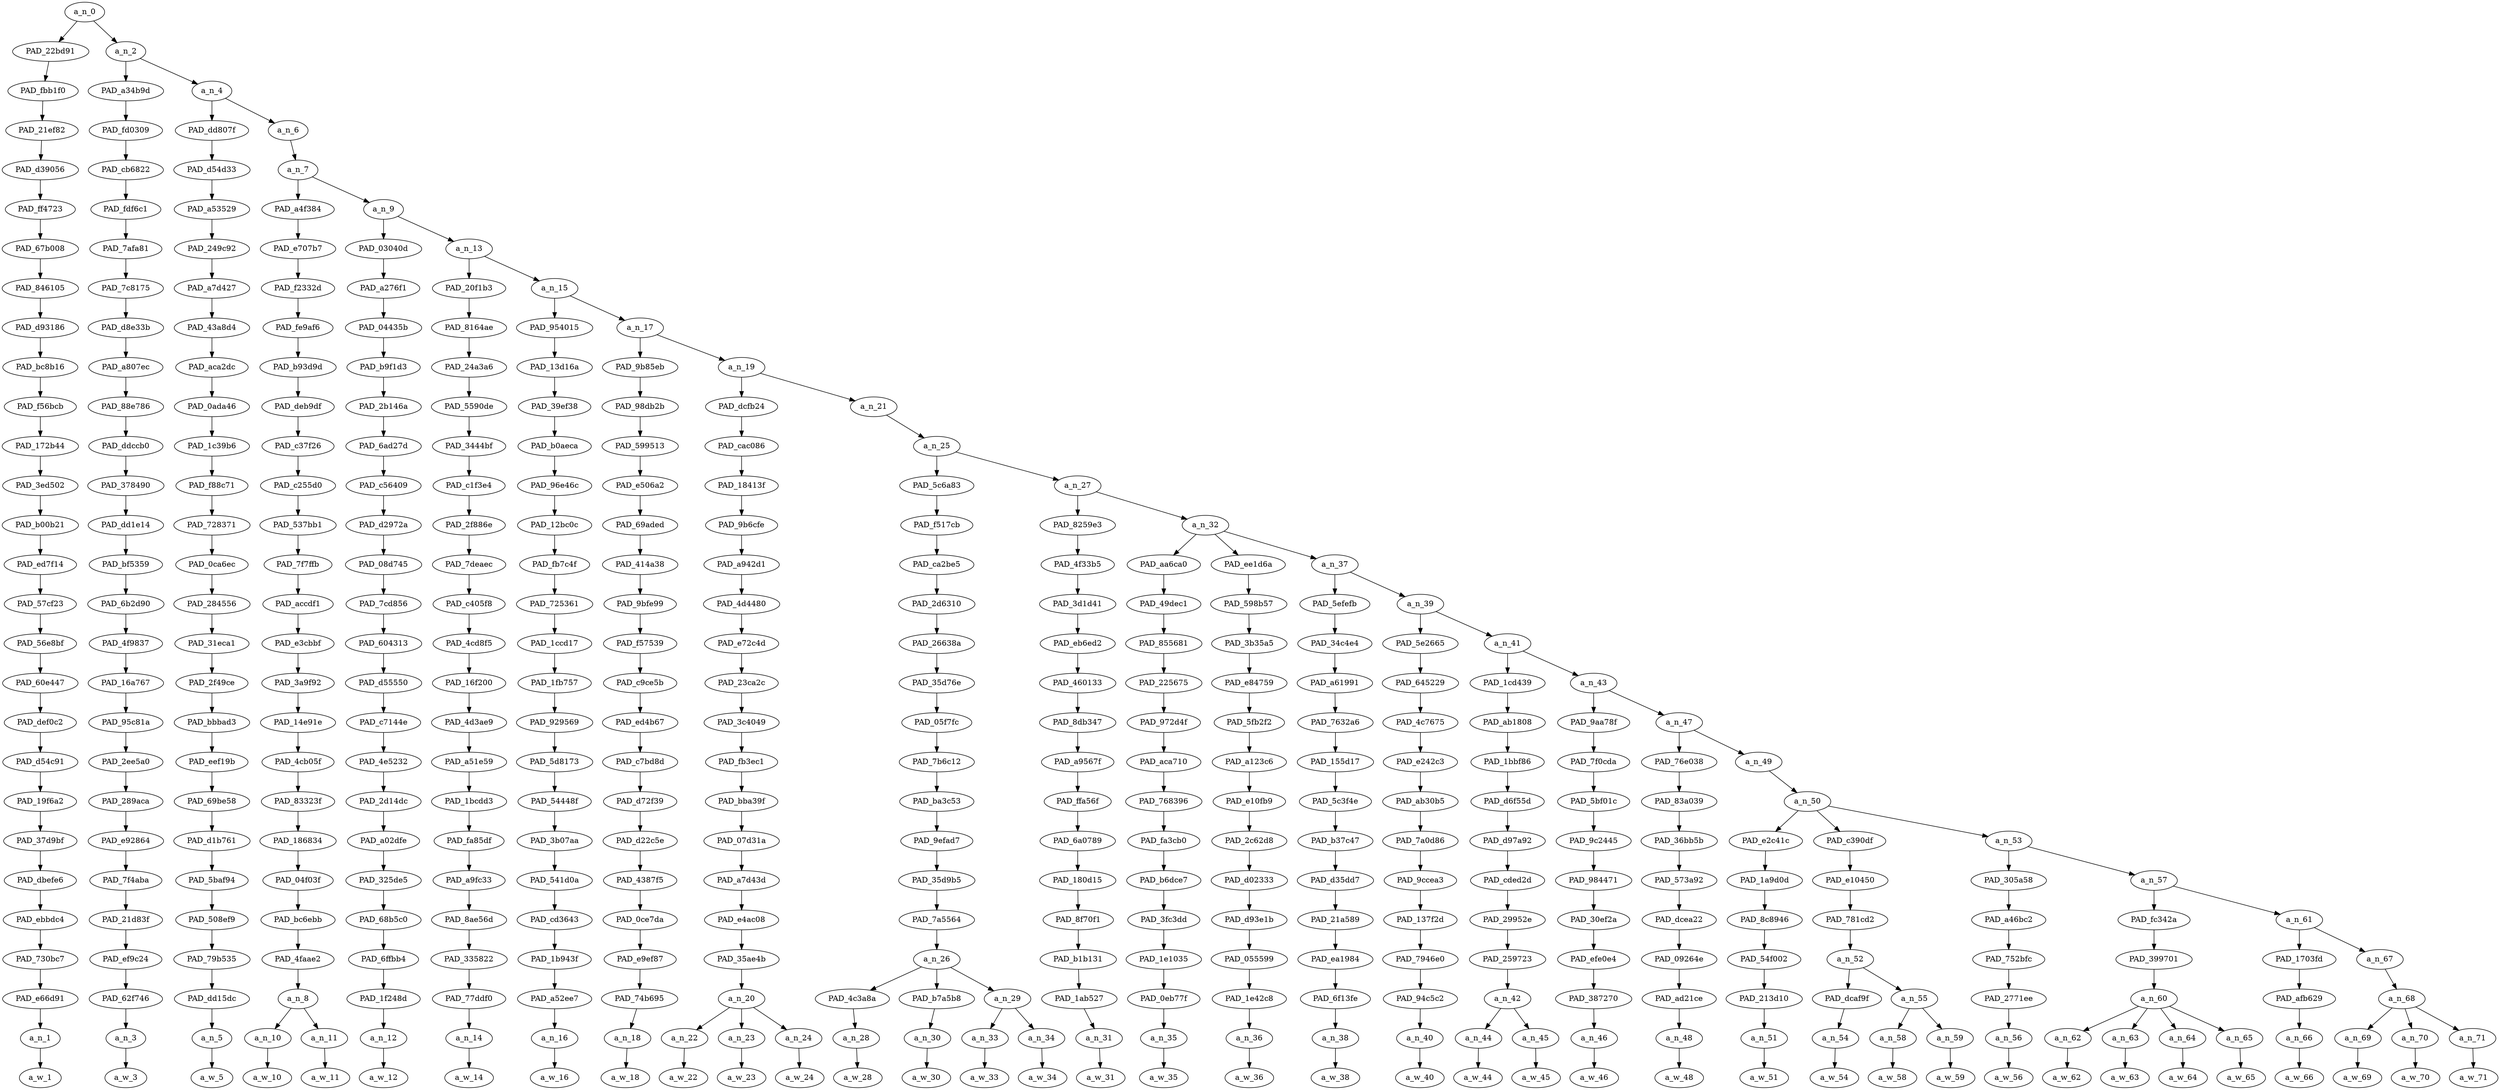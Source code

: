strict digraph "" {
	a_n_0	[div_dir=1,
		index=0,
		level=27,
		pos="1.1042054494222007,27!",
		text_span="[0, 1, 2, 3, 4, 5, 6, 7, 8, 9, 10, 11, 12, 13, 14, 15, 16, 17, 18, 19, 20, 21, 22, 23, 24, 25, 26, 27, 28, 29, 30, 31, 32, 33, 34, \
35, 36, 37]",
		value=1.00000000];
	PAD_22bd91	[div_dir=1,
		index=0,
		level=26,
		pos="0.0,26!",
		text_span="[0]",
		value=0.02182882];
	a_n_0 -> PAD_22bd91;
	a_n_2	[div_dir=1,
		index=1,
		level=26,
		pos="2.2084108988444013,26!",
		text_span="[1, 2, 3, 4, 5, 6, 7, 8, 9, 10, 11, 12, 13, 14, 15, 16, 17, 18, 19, 20, 21, 22, 23, 24, 25, 26, 27, 28, 29, 30, 31, 32, 33, 34, \
35, 36, 37]",
		value=0.97782385];
	a_n_0 -> a_n_2;
	PAD_fbb1f0	[div_dir=1,
		index=0,
		level=25,
		pos="0.0,25!",
		text_span="[0]",
		value=0.02182882];
	PAD_22bd91 -> PAD_fbb1f0;
	PAD_21ef82	[div_dir=1,
		index=0,
		level=24,
		pos="0.0,24!",
		text_span="[0]",
		value=0.02182882];
	PAD_fbb1f0 -> PAD_21ef82;
	PAD_d39056	[div_dir=1,
		index=0,
		level=23,
		pos="0.0,23!",
		text_span="[0]",
		value=0.02182882];
	PAD_21ef82 -> PAD_d39056;
	PAD_ff4723	[div_dir=1,
		index=0,
		level=22,
		pos="0.0,22!",
		text_span="[0]",
		value=0.02182882];
	PAD_d39056 -> PAD_ff4723;
	PAD_67b008	[div_dir=1,
		index=0,
		level=21,
		pos="0.0,21!",
		text_span="[0]",
		value=0.02182882];
	PAD_ff4723 -> PAD_67b008;
	PAD_846105	[div_dir=1,
		index=0,
		level=20,
		pos="0.0,20!",
		text_span="[0]",
		value=0.02182882];
	PAD_67b008 -> PAD_846105;
	PAD_d93186	[div_dir=1,
		index=0,
		level=19,
		pos="0.0,19!",
		text_span="[0]",
		value=0.02182882];
	PAD_846105 -> PAD_d93186;
	PAD_bc8b16	[div_dir=1,
		index=0,
		level=18,
		pos="0.0,18!",
		text_span="[0]",
		value=0.02182882];
	PAD_d93186 -> PAD_bc8b16;
	PAD_f56bcb	[div_dir=1,
		index=0,
		level=17,
		pos="0.0,17!",
		text_span="[0]",
		value=0.02182882];
	PAD_bc8b16 -> PAD_f56bcb;
	PAD_172b44	[div_dir=1,
		index=0,
		level=16,
		pos="0.0,16!",
		text_span="[0]",
		value=0.02182882];
	PAD_f56bcb -> PAD_172b44;
	PAD_3ed502	[div_dir=1,
		index=0,
		level=15,
		pos="0.0,15!",
		text_span="[0]",
		value=0.02182882];
	PAD_172b44 -> PAD_3ed502;
	PAD_b00b21	[div_dir=1,
		index=0,
		level=14,
		pos="0.0,14!",
		text_span="[0]",
		value=0.02182882];
	PAD_3ed502 -> PAD_b00b21;
	PAD_ed7f14	[div_dir=1,
		index=0,
		level=13,
		pos="0.0,13!",
		text_span="[0]",
		value=0.02182882];
	PAD_b00b21 -> PAD_ed7f14;
	PAD_57cf23	[div_dir=1,
		index=0,
		level=12,
		pos="0.0,12!",
		text_span="[0]",
		value=0.02182882];
	PAD_ed7f14 -> PAD_57cf23;
	PAD_56e8bf	[div_dir=1,
		index=0,
		level=11,
		pos="0.0,11!",
		text_span="[0]",
		value=0.02182882];
	PAD_57cf23 -> PAD_56e8bf;
	PAD_60e447	[div_dir=1,
		index=0,
		level=10,
		pos="0.0,10!",
		text_span="[0]",
		value=0.02182882];
	PAD_56e8bf -> PAD_60e447;
	PAD_def0c2	[div_dir=1,
		index=0,
		level=9,
		pos="0.0,9!",
		text_span="[0]",
		value=0.02182882];
	PAD_60e447 -> PAD_def0c2;
	PAD_d54c91	[div_dir=1,
		index=0,
		level=8,
		pos="0.0,8!",
		text_span="[0]",
		value=0.02182882];
	PAD_def0c2 -> PAD_d54c91;
	PAD_19f6a2	[div_dir=1,
		index=0,
		level=7,
		pos="0.0,7!",
		text_span="[0]",
		value=0.02182882];
	PAD_d54c91 -> PAD_19f6a2;
	PAD_37d9bf	[div_dir=1,
		index=0,
		level=6,
		pos="0.0,6!",
		text_span="[0]",
		value=0.02182882];
	PAD_19f6a2 -> PAD_37d9bf;
	PAD_dbefe6	[div_dir=1,
		index=0,
		level=5,
		pos="0.0,5!",
		text_span="[0]",
		value=0.02182882];
	PAD_37d9bf -> PAD_dbefe6;
	PAD_ebbdc4	[div_dir=1,
		index=0,
		level=4,
		pos="0.0,4!",
		text_span="[0]",
		value=0.02182882];
	PAD_dbefe6 -> PAD_ebbdc4;
	PAD_730bc7	[div_dir=1,
		index=0,
		level=3,
		pos="0.0,3!",
		text_span="[0]",
		value=0.02182882];
	PAD_ebbdc4 -> PAD_730bc7;
	PAD_e66d91	[div_dir=1,
		index=0,
		level=2,
		pos="0.0,2!",
		text_span="[0]",
		value=0.02182882];
	PAD_730bc7 -> PAD_e66d91;
	a_n_1	[div_dir=1,
		index=0,
		level=1,
		pos="0.0,1!",
		text_span="[0]",
		value=0.02182882];
	PAD_e66d91 -> a_n_1;
	a_w_1	[div_dir=0,
		index=0,
		level=0,
		pos="0,0!",
		text_span="[0]",
		value=we];
	a_n_1 -> a_w_1;
	PAD_a34b9d	[div_dir=-1,
		index=1,
		level=25,
		pos="1.0,25!",
		text_span="[1]",
		value=0.01543896];
	a_n_2 -> PAD_a34b9d;
	a_n_4	[div_dir=1,
		index=2,
		level=25,
		pos="3.4168217976888022,25!",
		text_span="[2, 3, 4, 5, 6, 7, 8, 9, 10, 11, 12, 13, 14, 15, 16, 17, 18, 19, 20, 21, 22, 23, 24, 25, 26, 27, 28, 29, 30, 31, 32, 33, 34, 35, \
36, 37]",
		value=0.96207295];
	a_n_2 -> a_n_4;
	PAD_fd0309	[div_dir=-1,
		index=1,
		level=24,
		pos="1.0,24!",
		text_span="[1]",
		value=0.01543896];
	PAD_a34b9d -> PAD_fd0309;
	PAD_cb6822	[div_dir=-1,
		index=1,
		level=23,
		pos="1.0,23!",
		text_span="[1]",
		value=0.01543896];
	PAD_fd0309 -> PAD_cb6822;
	PAD_fdf6c1	[div_dir=-1,
		index=1,
		level=22,
		pos="1.0,22!",
		text_span="[1]",
		value=0.01543896];
	PAD_cb6822 -> PAD_fdf6c1;
	PAD_7afa81	[div_dir=-1,
		index=1,
		level=21,
		pos="1.0,21!",
		text_span="[1]",
		value=0.01543896];
	PAD_fdf6c1 -> PAD_7afa81;
	PAD_7c8175	[div_dir=-1,
		index=1,
		level=20,
		pos="1.0,20!",
		text_span="[1]",
		value=0.01543896];
	PAD_7afa81 -> PAD_7c8175;
	PAD_d8e33b	[div_dir=-1,
		index=1,
		level=19,
		pos="1.0,19!",
		text_span="[1]",
		value=0.01543896];
	PAD_7c8175 -> PAD_d8e33b;
	PAD_a807ec	[div_dir=-1,
		index=1,
		level=18,
		pos="1.0,18!",
		text_span="[1]",
		value=0.01543896];
	PAD_d8e33b -> PAD_a807ec;
	PAD_88e786	[div_dir=-1,
		index=1,
		level=17,
		pos="1.0,17!",
		text_span="[1]",
		value=0.01543896];
	PAD_a807ec -> PAD_88e786;
	PAD_ddccb0	[div_dir=-1,
		index=1,
		level=16,
		pos="1.0,16!",
		text_span="[1]",
		value=0.01543896];
	PAD_88e786 -> PAD_ddccb0;
	PAD_378490	[div_dir=-1,
		index=1,
		level=15,
		pos="1.0,15!",
		text_span="[1]",
		value=0.01543896];
	PAD_ddccb0 -> PAD_378490;
	PAD_dd1e14	[div_dir=-1,
		index=1,
		level=14,
		pos="1.0,14!",
		text_span="[1]",
		value=0.01543896];
	PAD_378490 -> PAD_dd1e14;
	PAD_bf5359	[div_dir=-1,
		index=1,
		level=13,
		pos="1.0,13!",
		text_span="[1]",
		value=0.01543896];
	PAD_dd1e14 -> PAD_bf5359;
	PAD_6b2d90	[div_dir=-1,
		index=1,
		level=12,
		pos="1.0,12!",
		text_span="[1]",
		value=0.01543896];
	PAD_bf5359 -> PAD_6b2d90;
	PAD_4f9837	[div_dir=-1,
		index=1,
		level=11,
		pos="1.0,11!",
		text_span="[1]",
		value=0.01543896];
	PAD_6b2d90 -> PAD_4f9837;
	PAD_16a767	[div_dir=-1,
		index=1,
		level=10,
		pos="1.0,10!",
		text_span="[1]",
		value=0.01543896];
	PAD_4f9837 -> PAD_16a767;
	PAD_95c81a	[div_dir=-1,
		index=1,
		level=9,
		pos="1.0,9!",
		text_span="[1]",
		value=0.01543896];
	PAD_16a767 -> PAD_95c81a;
	PAD_2ee5a0	[div_dir=-1,
		index=1,
		level=8,
		pos="1.0,8!",
		text_span="[1]",
		value=0.01543896];
	PAD_95c81a -> PAD_2ee5a0;
	PAD_289aca	[div_dir=-1,
		index=1,
		level=7,
		pos="1.0,7!",
		text_span="[1]",
		value=0.01543896];
	PAD_2ee5a0 -> PAD_289aca;
	PAD_e92864	[div_dir=-1,
		index=1,
		level=6,
		pos="1.0,6!",
		text_span="[1]",
		value=0.01543896];
	PAD_289aca -> PAD_e92864;
	PAD_7f4aba	[div_dir=-1,
		index=1,
		level=5,
		pos="1.0,5!",
		text_span="[1]",
		value=0.01543896];
	PAD_e92864 -> PAD_7f4aba;
	PAD_21d83f	[div_dir=-1,
		index=1,
		level=4,
		pos="1.0,4!",
		text_span="[1]",
		value=0.01543896];
	PAD_7f4aba -> PAD_21d83f;
	PAD_ef9c24	[div_dir=-1,
		index=1,
		level=3,
		pos="1.0,3!",
		text_span="[1]",
		value=0.01543896];
	PAD_21d83f -> PAD_ef9c24;
	PAD_62f746	[div_dir=-1,
		index=1,
		level=2,
		pos="1.0,2!",
		text_span="[1]",
		value=0.01543896];
	PAD_ef9c24 -> PAD_62f746;
	a_n_3	[div_dir=-1,
		index=1,
		level=1,
		pos="1.0,1!",
		text_span="[1]",
		value=0.01543896];
	PAD_62f746 -> a_n_3;
	a_w_3	[div_dir=0,
		index=1,
		level=0,
		pos="1,0!",
		text_span="[1]",
		value=are];
	a_n_3 -> a_w_3;
	PAD_dd807f	[div_dir=1,
		index=2,
		level=24,
		pos="2.0,24!",
		text_span="[2]",
		value=0.02123739];
	a_n_4 -> PAD_dd807f;
	a_n_6	[div_dir=1,
		index=3,
		level=24,
		pos="4.8336435953776045,24!",
		text_span="[3, 4, 5, 6, 7, 8, 9, 10, 11, 12, 13, 14, 15, 16, 17, 18, 19, 20, 21, 22, 23, 24, 25, 26, 27, 28, 29, 30, 31, 32, 33, 34, 35, 36, \
37]",
		value=0.94051643];
	a_n_4 -> a_n_6;
	PAD_d54d33	[div_dir=1,
		index=2,
		level=23,
		pos="2.0,23!",
		text_span="[2]",
		value=0.02123739];
	PAD_dd807f -> PAD_d54d33;
	PAD_a53529	[div_dir=1,
		index=2,
		level=22,
		pos="2.0,22!",
		text_span="[2]",
		value=0.02123739];
	PAD_d54d33 -> PAD_a53529;
	PAD_249c92	[div_dir=1,
		index=2,
		level=21,
		pos="2.0,21!",
		text_span="[2]",
		value=0.02123739];
	PAD_a53529 -> PAD_249c92;
	PAD_a7d427	[div_dir=1,
		index=2,
		level=20,
		pos="2.0,20!",
		text_span="[2]",
		value=0.02123739];
	PAD_249c92 -> PAD_a7d427;
	PAD_43a8d4	[div_dir=1,
		index=2,
		level=19,
		pos="2.0,19!",
		text_span="[2]",
		value=0.02123739];
	PAD_a7d427 -> PAD_43a8d4;
	PAD_aca2dc	[div_dir=1,
		index=2,
		level=18,
		pos="2.0,18!",
		text_span="[2]",
		value=0.02123739];
	PAD_43a8d4 -> PAD_aca2dc;
	PAD_0ada46	[div_dir=1,
		index=2,
		level=17,
		pos="2.0,17!",
		text_span="[2]",
		value=0.02123739];
	PAD_aca2dc -> PAD_0ada46;
	PAD_1c39b6	[div_dir=1,
		index=2,
		level=16,
		pos="2.0,16!",
		text_span="[2]",
		value=0.02123739];
	PAD_0ada46 -> PAD_1c39b6;
	PAD_f88c71	[div_dir=1,
		index=2,
		level=15,
		pos="2.0,15!",
		text_span="[2]",
		value=0.02123739];
	PAD_1c39b6 -> PAD_f88c71;
	PAD_728371	[div_dir=1,
		index=2,
		level=14,
		pos="2.0,14!",
		text_span="[2]",
		value=0.02123739];
	PAD_f88c71 -> PAD_728371;
	PAD_0ca6ec	[div_dir=1,
		index=2,
		level=13,
		pos="2.0,13!",
		text_span="[2]",
		value=0.02123739];
	PAD_728371 -> PAD_0ca6ec;
	PAD_284556	[div_dir=1,
		index=2,
		level=12,
		pos="2.0,12!",
		text_span="[2]",
		value=0.02123739];
	PAD_0ca6ec -> PAD_284556;
	PAD_31eca1	[div_dir=1,
		index=2,
		level=11,
		pos="2.0,11!",
		text_span="[2]",
		value=0.02123739];
	PAD_284556 -> PAD_31eca1;
	PAD_2f49ce	[div_dir=1,
		index=2,
		level=10,
		pos="2.0,10!",
		text_span="[2]",
		value=0.02123739];
	PAD_31eca1 -> PAD_2f49ce;
	PAD_bbbad3	[div_dir=1,
		index=2,
		level=9,
		pos="2.0,9!",
		text_span="[2]",
		value=0.02123739];
	PAD_2f49ce -> PAD_bbbad3;
	PAD_eef19b	[div_dir=1,
		index=2,
		level=8,
		pos="2.0,8!",
		text_span="[2]",
		value=0.02123739];
	PAD_bbbad3 -> PAD_eef19b;
	PAD_69be58	[div_dir=1,
		index=2,
		level=7,
		pos="2.0,7!",
		text_span="[2]",
		value=0.02123739];
	PAD_eef19b -> PAD_69be58;
	PAD_d1b761	[div_dir=1,
		index=2,
		level=6,
		pos="2.0,6!",
		text_span="[2]",
		value=0.02123739];
	PAD_69be58 -> PAD_d1b761;
	PAD_5baf94	[div_dir=1,
		index=2,
		level=5,
		pos="2.0,5!",
		text_span="[2]",
		value=0.02123739];
	PAD_d1b761 -> PAD_5baf94;
	PAD_508ef9	[div_dir=1,
		index=2,
		level=4,
		pos="2.0,4!",
		text_span="[2]",
		value=0.02123739];
	PAD_5baf94 -> PAD_508ef9;
	PAD_79b535	[div_dir=1,
		index=2,
		level=3,
		pos="2.0,3!",
		text_span="[2]",
		value=0.02123739];
	PAD_508ef9 -> PAD_79b535;
	PAD_dd15dc	[div_dir=1,
		index=2,
		level=2,
		pos="2.0,2!",
		text_span="[2]",
		value=0.02123739];
	PAD_79b535 -> PAD_dd15dc;
	a_n_5	[div_dir=1,
		index=2,
		level=1,
		pos="2.0,1!",
		text_span="[2]",
		value=0.02123739];
	PAD_dd15dc -> a_n_5;
	a_w_5	[div_dir=0,
		index=2,
		level=0,
		pos="2,0!",
		text_span="[2]",
		value=lucky];
	a_n_5 -> a_w_5;
	a_n_7	[div_dir=1,
		index=3,
		level=23,
		pos="4.8336435953776045,23!",
		text_span="[3, 4, 5, 6, 7, 8, 9, 10, 11, 12, 13, 14, 15, 16, 17, 18, 19, 20, 21, 22, 23, 24, 25, 26, 27, 28, 29, 30, 31, 32, 33, 34, 35, 36, \
37]",
		value=0.94021493];
	a_n_6 -> a_n_7;
	PAD_a4f384	[div_dir=-1,
		index=3,
		level=22,
		pos="3.5,22!",
		text_span="[3, 4]",
		value=0.03395878];
	a_n_7 -> PAD_a4f384;
	a_n_9	[div_dir=1,
		index=4,
		level=22,
		pos="6.167287190755209,22!",
		text_span="[5, 6, 7, 8, 9, 10, 11, 12, 13, 14, 15, 16, 17, 18, 19, 20, 21, 22, 23, 24, 25, 26, 27, 28, 29, 30, 31, 32, 33, 34, 35, 36, 37]",
		value=0.90595464];
	a_n_7 -> a_n_9;
	PAD_e707b7	[div_dir=-1,
		index=3,
		level=21,
		pos="3.5,21!",
		text_span="[3, 4]",
		value=0.03395878];
	PAD_a4f384 -> PAD_e707b7;
	PAD_f2332d	[div_dir=-1,
		index=3,
		level=20,
		pos="3.5,20!",
		text_span="[3, 4]",
		value=0.03395878];
	PAD_e707b7 -> PAD_f2332d;
	PAD_fe9af6	[div_dir=-1,
		index=3,
		level=19,
		pos="3.5,19!",
		text_span="[3, 4]",
		value=0.03395878];
	PAD_f2332d -> PAD_fe9af6;
	PAD_b93d9d	[div_dir=-1,
		index=3,
		level=18,
		pos="3.5,18!",
		text_span="[3, 4]",
		value=0.03395878];
	PAD_fe9af6 -> PAD_b93d9d;
	PAD_deb9df	[div_dir=-1,
		index=3,
		level=17,
		pos="3.5,17!",
		text_span="[3, 4]",
		value=0.03395878];
	PAD_b93d9d -> PAD_deb9df;
	PAD_c37f26	[div_dir=-1,
		index=3,
		level=16,
		pos="3.5,16!",
		text_span="[3, 4]",
		value=0.03395878];
	PAD_deb9df -> PAD_c37f26;
	PAD_c255d0	[div_dir=-1,
		index=3,
		level=15,
		pos="3.5,15!",
		text_span="[3, 4]",
		value=0.03395878];
	PAD_c37f26 -> PAD_c255d0;
	PAD_537bb1	[div_dir=-1,
		index=3,
		level=14,
		pos="3.5,14!",
		text_span="[3, 4]",
		value=0.03395878];
	PAD_c255d0 -> PAD_537bb1;
	PAD_7f7ffb	[div_dir=-1,
		index=3,
		level=13,
		pos="3.5,13!",
		text_span="[3, 4]",
		value=0.03395878];
	PAD_537bb1 -> PAD_7f7ffb;
	PAD_accdf1	[div_dir=-1,
		index=3,
		level=12,
		pos="3.5,12!",
		text_span="[3, 4]",
		value=0.03395878];
	PAD_7f7ffb -> PAD_accdf1;
	PAD_e3cbbf	[div_dir=-1,
		index=3,
		level=11,
		pos="3.5,11!",
		text_span="[3, 4]",
		value=0.03395878];
	PAD_accdf1 -> PAD_e3cbbf;
	PAD_3a9f92	[div_dir=-1,
		index=3,
		level=10,
		pos="3.5,10!",
		text_span="[3, 4]",
		value=0.03395878];
	PAD_e3cbbf -> PAD_3a9f92;
	PAD_14e91e	[div_dir=-1,
		index=3,
		level=9,
		pos="3.5,9!",
		text_span="[3, 4]",
		value=0.03395878];
	PAD_3a9f92 -> PAD_14e91e;
	PAD_4cb05f	[div_dir=-1,
		index=3,
		level=8,
		pos="3.5,8!",
		text_span="[3, 4]",
		value=0.03395878];
	PAD_14e91e -> PAD_4cb05f;
	PAD_83323f	[div_dir=-1,
		index=3,
		level=7,
		pos="3.5,7!",
		text_span="[3, 4]",
		value=0.03395878];
	PAD_4cb05f -> PAD_83323f;
	PAD_186834	[div_dir=-1,
		index=3,
		level=6,
		pos="3.5,6!",
		text_span="[3, 4]",
		value=0.03395878];
	PAD_83323f -> PAD_186834;
	PAD_04f03f	[div_dir=-1,
		index=3,
		level=5,
		pos="3.5,5!",
		text_span="[3, 4]",
		value=0.03395878];
	PAD_186834 -> PAD_04f03f;
	PAD_bc6ebb	[div_dir=-1,
		index=3,
		level=4,
		pos="3.5,4!",
		text_span="[3, 4]",
		value=0.03395878];
	PAD_04f03f -> PAD_bc6ebb;
	PAD_4faae2	[div_dir=-1,
		index=3,
		level=3,
		pos="3.5,3!",
		text_span="[3, 4]",
		value=0.03395878];
	PAD_bc6ebb -> PAD_4faae2;
	a_n_8	[div_dir=-1,
		index=3,
		level=2,
		pos="3.5,2!",
		text_span="[3, 4]",
		value=0.03395878];
	PAD_4faae2 -> a_n_8;
	a_n_10	[div_dir=-1,
		index=3,
		level=1,
		pos="3.0,1!",
		text_span="[3]",
		value=0.01546612];
	a_n_8 -> a_n_10;
	a_n_11	[div_dir=-1,
		index=4,
		level=1,
		pos="4.0,1!",
		text_span="[4]",
		value=0.01848263];
	a_n_8 -> a_n_11;
	a_w_10	[div_dir=0,
		index=3,
		level=0,
		pos="3,0!",
		text_span="[3]",
		value=his];
	a_n_10 -> a_w_10;
	a_w_11	[div_dir=0,
		index=4,
		level=0,
		pos="4,0!",
		text_span="[4]",
		value=son];
	a_n_11 -> a_w_11;
	PAD_03040d	[div_dir=-1,
		index=4,
		level=21,
		pos="5.0,21!",
		text_span="[5]",
		value=0.01779181];
	a_n_9 -> PAD_03040d;
	a_n_13	[div_dir=1,
		index=5,
		level=21,
		pos="7.334574381510417,21!",
		text_span="[6, 7, 8, 9, 10, 11, 12, 13, 14, 15, 16, 17, 18, 19, 20, 21, 22, 23, 24, 25, 26, 27, 28, 29, 30, 31, 32, 33, 34, 35, 36, 37]",
		value=0.88785033];
	a_n_9 -> a_n_13;
	PAD_a276f1	[div_dir=-1,
		index=4,
		level=20,
		pos="5.0,20!",
		text_span="[5]",
		value=0.01779181];
	PAD_03040d -> PAD_a276f1;
	PAD_04435b	[div_dir=-1,
		index=4,
		level=19,
		pos="5.0,19!",
		text_span="[5]",
		value=0.01779181];
	PAD_a276f1 -> PAD_04435b;
	PAD_b9f1d3	[div_dir=-1,
		index=4,
		level=18,
		pos="5.0,18!",
		text_span="[5]",
		value=0.01779181];
	PAD_04435b -> PAD_b9f1d3;
	PAD_2b146a	[div_dir=-1,
		index=4,
		level=17,
		pos="5.0,17!",
		text_span="[5]",
		value=0.01779181];
	PAD_b9f1d3 -> PAD_2b146a;
	PAD_6ad27d	[div_dir=-1,
		index=4,
		level=16,
		pos="5.0,16!",
		text_span="[5]",
		value=0.01779181];
	PAD_2b146a -> PAD_6ad27d;
	PAD_c56409	[div_dir=-1,
		index=4,
		level=15,
		pos="5.0,15!",
		text_span="[5]",
		value=0.01779181];
	PAD_6ad27d -> PAD_c56409;
	PAD_d2972a	[div_dir=-1,
		index=4,
		level=14,
		pos="5.0,14!",
		text_span="[5]",
		value=0.01779181];
	PAD_c56409 -> PAD_d2972a;
	PAD_08d745	[div_dir=-1,
		index=4,
		level=13,
		pos="5.0,13!",
		text_span="[5]",
		value=0.01779181];
	PAD_d2972a -> PAD_08d745;
	PAD_7cd856	[div_dir=-1,
		index=4,
		level=12,
		pos="5.0,12!",
		text_span="[5]",
		value=0.01779181];
	PAD_08d745 -> PAD_7cd856;
	PAD_604313	[div_dir=-1,
		index=4,
		level=11,
		pos="5.0,11!",
		text_span="[5]",
		value=0.01779181];
	PAD_7cd856 -> PAD_604313;
	PAD_d55550	[div_dir=-1,
		index=4,
		level=10,
		pos="5.0,10!",
		text_span="[5]",
		value=0.01779181];
	PAD_604313 -> PAD_d55550;
	PAD_c7144e	[div_dir=-1,
		index=4,
		level=9,
		pos="5.0,9!",
		text_span="[5]",
		value=0.01779181];
	PAD_d55550 -> PAD_c7144e;
	PAD_4e5232	[div_dir=-1,
		index=4,
		level=8,
		pos="5.0,8!",
		text_span="[5]",
		value=0.01779181];
	PAD_c7144e -> PAD_4e5232;
	PAD_2d14dc	[div_dir=-1,
		index=4,
		level=7,
		pos="5.0,7!",
		text_span="[5]",
		value=0.01779181];
	PAD_4e5232 -> PAD_2d14dc;
	PAD_a02dfe	[div_dir=-1,
		index=4,
		level=6,
		pos="5.0,6!",
		text_span="[5]",
		value=0.01779181];
	PAD_2d14dc -> PAD_a02dfe;
	PAD_325de5	[div_dir=-1,
		index=4,
		level=5,
		pos="5.0,5!",
		text_span="[5]",
		value=0.01779181];
	PAD_a02dfe -> PAD_325de5;
	PAD_68b5c0	[div_dir=-1,
		index=4,
		level=4,
		pos="5.0,4!",
		text_span="[5]",
		value=0.01779181];
	PAD_325de5 -> PAD_68b5c0;
	PAD_6ffbb4	[div_dir=-1,
		index=4,
		level=3,
		pos="5.0,3!",
		text_span="[5]",
		value=0.01779181];
	PAD_68b5c0 -> PAD_6ffbb4;
	PAD_1f248d	[div_dir=-1,
		index=4,
		level=2,
		pos="5.0,2!",
		text_span="[5]",
		value=0.01779181];
	PAD_6ffbb4 -> PAD_1f248d;
	a_n_12	[div_dir=-1,
		index=5,
		level=1,
		pos="5.0,1!",
		text_span="[5]",
		value=0.01779181];
	PAD_1f248d -> a_n_12;
	a_w_12	[div_dir=0,
		index=5,
		level=0,
		pos="5,0!",
		text_span="[5]",
		value=died];
	a_n_12 -> a_w_12;
	PAD_20f1b3	[div_dir=1,
		index=5,
		level=20,
		pos="6.0,20!",
		text_span="[6]",
		value=0.01330265];
	a_n_13 -> PAD_20f1b3;
	a_n_15	[div_dir=1,
		index=6,
		level=20,
		pos="8.669148763020834,20!",
		text_span="[7, 8, 9, 10, 11, 12, 13, 14, 15, 16, 17, 18, 19, 20, 21, 22, 23, 24, 25, 26, 27, 28, 29, 30, 31, 32, 33, 34, 35, 36, 37]",
		value=0.87422750];
	a_n_13 -> a_n_15;
	PAD_8164ae	[div_dir=1,
		index=5,
		level=19,
		pos="6.0,19!",
		text_span="[6]",
		value=0.01330265];
	PAD_20f1b3 -> PAD_8164ae;
	PAD_24a3a6	[div_dir=1,
		index=5,
		level=18,
		pos="6.0,18!",
		text_span="[6]",
		value=0.01330265];
	PAD_8164ae -> PAD_24a3a6;
	PAD_5590de	[div_dir=1,
		index=5,
		level=17,
		pos="6.0,17!",
		text_span="[6]",
		value=0.01330265];
	PAD_24a3a6 -> PAD_5590de;
	PAD_3444bf	[div_dir=1,
		index=5,
		level=16,
		pos="6.0,16!",
		text_span="[6]",
		value=0.01330265];
	PAD_5590de -> PAD_3444bf;
	PAD_c1f3e4	[div_dir=1,
		index=5,
		level=15,
		pos="6.0,15!",
		text_span="[6]",
		value=0.01330265];
	PAD_3444bf -> PAD_c1f3e4;
	PAD_2f886e	[div_dir=1,
		index=5,
		level=14,
		pos="6.0,14!",
		text_span="[6]",
		value=0.01330265];
	PAD_c1f3e4 -> PAD_2f886e;
	PAD_7deaec	[div_dir=1,
		index=5,
		level=13,
		pos="6.0,13!",
		text_span="[6]",
		value=0.01330265];
	PAD_2f886e -> PAD_7deaec;
	PAD_c405f8	[div_dir=1,
		index=5,
		level=12,
		pos="6.0,12!",
		text_span="[6]",
		value=0.01330265];
	PAD_7deaec -> PAD_c405f8;
	PAD_4cd8f5	[div_dir=1,
		index=5,
		level=11,
		pos="6.0,11!",
		text_span="[6]",
		value=0.01330265];
	PAD_c405f8 -> PAD_4cd8f5;
	PAD_16f200	[div_dir=1,
		index=5,
		level=10,
		pos="6.0,10!",
		text_span="[6]",
		value=0.01330265];
	PAD_4cd8f5 -> PAD_16f200;
	PAD_4d3ae9	[div_dir=1,
		index=5,
		level=9,
		pos="6.0,9!",
		text_span="[6]",
		value=0.01330265];
	PAD_16f200 -> PAD_4d3ae9;
	PAD_a51e59	[div_dir=1,
		index=5,
		level=8,
		pos="6.0,8!",
		text_span="[6]",
		value=0.01330265];
	PAD_4d3ae9 -> PAD_a51e59;
	PAD_1bcdd3	[div_dir=1,
		index=5,
		level=7,
		pos="6.0,7!",
		text_span="[6]",
		value=0.01330265];
	PAD_a51e59 -> PAD_1bcdd3;
	PAD_fa85df	[div_dir=1,
		index=5,
		level=6,
		pos="6.0,6!",
		text_span="[6]",
		value=0.01330265];
	PAD_1bcdd3 -> PAD_fa85df;
	PAD_a9fc33	[div_dir=1,
		index=5,
		level=5,
		pos="6.0,5!",
		text_span="[6]",
		value=0.01330265];
	PAD_fa85df -> PAD_a9fc33;
	PAD_8ae56d	[div_dir=1,
		index=5,
		level=4,
		pos="6.0,4!",
		text_span="[6]",
		value=0.01330265];
	PAD_a9fc33 -> PAD_8ae56d;
	PAD_335822	[div_dir=1,
		index=5,
		level=3,
		pos="6.0,3!",
		text_span="[6]",
		value=0.01330265];
	PAD_8ae56d -> PAD_335822;
	PAD_77ddf0	[div_dir=1,
		index=5,
		level=2,
		pos="6.0,2!",
		text_span="[6]",
		value=0.01330265];
	PAD_335822 -> PAD_77ddf0;
	a_n_14	[div_dir=1,
		index=6,
		level=1,
		pos="6.0,1!",
		text_span="[6]",
		value=0.01330265];
	PAD_77ddf0 -> a_n_14;
	a_w_14	[div_dir=0,
		index=6,
		level=0,
		pos="6,0!",
		text_span="[6]",
		value=before];
	a_n_14 -> a_w_14;
	PAD_954015	[div_dir=1,
		index=6,
		level=19,
		pos="7.0,19!",
		text_span="[7]",
		value=0.01216783];
	a_n_15 -> PAD_954015;
	a_n_17	[div_dir=1,
		index=7,
		level=19,
		pos="10.338297526041668,19!",
		text_span="[8, 9, 10, 11, 12, 13, 14, 15, 16, 17, 18, 19, 20, 21, 22, 23, 24, 25, 26, 27, 28, 29, 30, 31, 32, 33, 34, 35, 36, 37]",
		value=0.86173881];
	a_n_15 -> a_n_17;
	PAD_13d16a	[div_dir=1,
		index=6,
		level=18,
		pos="7.0,18!",
		text_span="[7]",
		value=0.01216783];
	PAD_954015 -> PAD_13d16a;
	PAD_39ef38	[div_dir=1,
		index=6,
		level=17,
		pos="7.0,17!",
		text_span="[7]",
		value=0.01216783];
	PAD_13d16a -> PAD_39ef38;
	PAD_b0aeca	[div_dir=1,
		index=6,
		level=16,
		pos="7.0,16!",
		text_span="[7]",
		value=0.01216783];
	PAD_39ef38 -> PAD_b0aeca;
	PAD_96e46c	[div_dir=1,
		index=6,
		level=15,
		pos="7.0,15!",
		text_span="[7]",
		value=0.01216783];
	PAD_b0aeca -> PAD_96e46c;
	PAD_12bc0c	[div_dir=1,
		index=6,
		level=14,
		pos="7.0,14!",
		text_span="[7]",
		value=0.01216783];
	PAD_96e46c -> PAD_12bc0c;
	PAD_fb7c4f	[div_dir=1,
		index=6,
		level=13,
		pos="7.0,13!",
		text_span="[7]",
		value=0.01216783];
	PAD_12bc0c -> PAD_fb7c4f;
	PAD_725361	[div_dir=1,
		index=6,
		level=12,
		pos="7.0,12!",
		text_span="[7]",
		value=0.01216783];
	PAD_fb7c4f -> PAD_725361;
	PAD_1ccd17	[div_dir=1,
		index=6,
		level=11,
		pos="7.0,11!",
		text_span="[7]",
		value=0.01216783];
	PAD_725361 -> PAD_1ccd17;
	PAD_1fb757	[div_dir=1,
		index=6,
		level=10,
		pos="7.0,10!",
		text_span="[7]",
		value=0.01216783];
	PAD_1ccd17 -> PAD_1fb757;
	PAD_929569	[div_dir=1,
		index=6,
		level=9,
		pos="7.0,9!",
		text_span="[7]",
		value=0.01216783];
	PAD_1fb757 -> PAD_929569;
	PAD_5d8173	[div_dir=1,
		index=6,
		level=8,
		pos="7.0,8!",
		text_span="[7]",
		value=0.01216783];
	PAD_929569 -> PAD_5d8173;
	PAD_54448f	[div_dir=1,
		index=6,
		level=7,
		pos="7.0,7!",
		text_span="[7]",
		value=0.01216783];
	PAD_5d8173 -> PAD_54448f;
	PAD_3b07aa	[div_dir=1,
		index=6,
		level=6,
		pos="7.0,6!",
		text_span="[7]",
		value=0.01216783];
	PAD_54448f -> PAD_3b07aa;
	PAD_541d0a	[div_dir=1,
		index=6,
		level=5,
		pos="7.0,5!",
		text_span="[7]",
		value=0.01216783];
	PAD_3b07aa -> PAD_541d0a;
	PAD_cd3643	[div_dir=1,
		index=6,
		level=4,
		pos="7.0,4!",
		text_span="[7]",
		value=0.01216783];
	PAD_541d0a -> PAD_cd3643;
	PAD_1b943f	[div_dir=1,
		index=6,
		level=3,
		pos="7.0,3!",
		text_span="[7]",
		value=0.01216783];
	PAD_cd3643 -> PAD_1b943f;
	PAD_a52ee7	[div_dir=1,
		index=6,
		level=2,
		pos="7.0,2!",
		text_span="[7]",
		value=0.01216783];
	PAD_1b943f -> PAD_a52ee7;
	a_n_16	[div_dir=1,
		index=7,
		level=1,
		pos="7.0,1!",
		text_span="[7]",
		value=0.01216783];
	PAD_a52ee7 -> a_n_16;
	a_w_16	[div_dir=0,
		index=7,
		level=0,
		pos="7,0!",
		text_span="[7]",
		value=he];
	a_n_16 -> a_w_16;
	PAD_9b85eb	[div_dir=1,
		index=7,
		level=18,
		pos="8.0,18!",
		text_span="[8]",
		value=0.01533353];
	a_n_17 -> PAD_9b85eb;
	a_n_19	[div_dir=1,
		index=8,
		level=18,
		pos="12.676595052083334,18!",
		text_span="[9, 10, 11, 12, 13, 14, 15, 16, 17, 18, 19, 20, 21, 22, 23, 24, 25, 26, 27, 28, 29, 30, 31, 32, 33, 34, 35, 36, 37]",
		value=0.84609059];
	a_n_17 -> a_n_19;
	PAD_98db2b	[div_dir=1,
		index=7,
		level=17,
		pos="8.0,17!",
		text_span="[8]",
		value=0.01533353];
	PAD_9b85eb -> PAD_98db2b;
	PAD_599513	[div_dir=1,
		index=7,
		level=16,
		pos="8.0,16!",
		text_span="[8]",
		value=0.01533353];
	PAD_98db2b -> PAD_599513;
	PAD_e506a2	[div_dir=1,
		index=7,
		level=15,
		pos="8.0,15!",
		text_span="[8]",
		value=0.01533353];
	PAD_599513 -> PAD_e506a2;
	PAD_69aded	[div_dir=1,
		index=7,
		level=14,
		pos="8.0,14!",
		text_span="[8]",
		value=0.01533353];
	PAD_e506a2 -> PAD_69aded;
	PAD_414a38	[div_dir=1,
		index=7,
		level=13,
		pos="8.0,13!",
		text_span="[8]",
		value=0.01533353];
	PAD_69aded -> PAD_414a38;
	PAD_9bfe99	[div_dir=1,
		index=7,
		level=12,
		pos="8.0,12!",
		text_span="[8]",
		value=0.01533353];
	PAD_414a38 -> PAD_9bfe99;
	PAD_f57539	[div_dir=1,
		index=7,
		level=11,
		pos="8.0,11!",
		text_span="[8]",
		value=0.01533353];
	PAD_9bfe99 -> PAD_f57539;
	PAD_c9ce5b	[div_dir=1,
		index=7,
		level=10,
		pos="8.0,10!",
		text_span="[8]",
		value=0.01533353];
	PAD_f57539 -> PAD_c9ce5b;
	PAD_ed4b67	[div_dir=1,
		index=7,
		level=9,
		pos="8.0,9!",
		text_span="[8]",
		value=0.01533353];
	PAD_c9ce5b -> PAD_ed4b67;
	PAD_c7bd8d	[div_dir=1,
		index=7,
		level=8,
		pos="8.0,8!",
		text_span="[8]",
		value=0.01533353];
	PAD_ed4b67 -> PAD_c7bd8d;
	PAD_d72f39	[div_dir=1,
		index=7,
		level=7,
		pos="8.0,7!",
		text_span="[8]",
		value=0.01533353];
	PAD_c7bd8d -> PAD_d72f39;
	PAD_d22c5e	[div_dir=1,
		index=7,
		level=6,
		pos="8.0,6!",
		text_span="[8]",
		value=0.01533353];
	PAD_d72f39 -> PAD_d22c5e;
	PAD_4387f5	[div_dir=1,
		index=7,
		level=5,
		pos="8.0,5!",
		text_span="[8]",
		value=0.01533353];
	PAD_d22c5e -> PAD_4387f5;
	PAD_0ce7da	[div_dir=1,
		index=7,
		level=4,
		pos="8.0,4!",
		text_span="[8]",
		value=0.01533353];
	PAD_4387f5 -> PAD_0ce7da;
	PAD_e9ef87	[div_dir=1,
		index=7,
		level=3,
		pos="8.0,3!",
		text_span="[8]",
		value=0.01533353];
	PAD_0ce7da -> PAD_e9ef87;
	PAD_74b695	[div_dir=1,
		index=7,
		level=2,
		pos="8.0,2!",
		text_span="[8]",
		value=0.01533353];
	PAD_e9ef87 -> PAD_74b695;
	a_n_18	[div_dir=1,
		index=8,
		level=1,
		pos="8.0,1!",
		text_span="[8]",
		value=0.01533353];
	PAD_74b695 -> a_n_18;
	a_w_18	[div_dir=0,
		index=8,
		level=0,
		pos="8,0!",
		text_span="[8]",
		value=got];
	a_n_18 -> a_w_18;
	PAD_dcfb24	[div_dir=1,
		index=8,
		level=17,
		pos="10.0,17!",
		text_span="[9, 10, 11]",
		value=0.08621727];
	a_n_19 -> PAD_dcfb24;
	a_n_21	[div_dir=1,
		index=9,
		level=17,
		pos="15.353190104166668,17!",
		text_span="[12, 13, 14, 15, 16, 17, 18, 19, 20, 21, 22, 23, 24, 25, 26, 27, 28, 29, 30, 31, 32, 33, 34, 35, 36, 37]",
		value=0.75955598];
	a_n_19 -> a_n_21;
	PAD_cac086	[div_dir=1,
		index=8,
		level=16,
		pos="10.0,16!",
		text_span="[9, 10, 11]",
		value=0.08621727];
	PAD_dcfb24 -> PAD_cac086;
	PAD_18413f	[div_dir=1,
		index=8,
		level=15,
		pos="10.0,15!",
		text_span="[9, 10, 11]",
		value=0.08621727];
	PAD_cac086 -> PAD_18413f;
	PAD_9b6cfe	[div_dir=1,
		index=8,
		level=14,
		pos="10.0,14!",
		text_span="[9, 10, 11]",
		value=0.08621727];
	PAD_18413f -> PAD_9b6cfe;
	PAD_a942d1	[div_dir=1,
		index=8,
		level=13,
		pos="10.0,13!",
		text_span="[9, 10, 11]",
		value=0.08621727];
	PAD_9b6cfe -> PAD_a942d1;
	PAD_4d4480	[div_dir=1,
		index=8,
		level=12,
		pos="10.0,12!",
		text_span="[9, 10, 11]",
		value=0.08621727];
	PAD_a942d1 -> PAD_4d4480;
	PAD_e72c4d	[div_dir=1,
		index=8,
		level=11,
		pos="10.0,11!",
		text_span="[9, 10, 11]",
		value=0.08621727];
	PAD_4d4480 -> PAD_e72c4d;
	PAD_23ca2c	[div_dir=1,
		index=8,
		level=10,
		pos="10.0,10!",
		text_span="[9, 10, 11]",
		value=0.08621727];
	PAD_e72c4d -> PAD_23ca2c;
	PAD_3c4049	[div_dir=1,
		index=8,
		level=9,
		pos="10.0,9!",
		text_span="[9, 10, 11]",
		value=0.08621727];
	PAD_23ca2c -> PAD_3c4049;
	PAD_fb3ec1	[div_dir=1,
		index=8,
		level=8,
		pos="10.0,8!",
		text_span="[9, 10, 11]",
		value=0.08621727];
	PAD_3c4049 -> PAD_fb3ec1;
	PAD_bba39f	[div_dir=1,
		index=8,
		level=7,
		pos="10.0,7!",
		text_span="[9, 10, 11]",
		value=0.08621727];
	PAD_fb3ec1 -> PAD_bba39f;
	PAD_07d31a	[div_dir=1,
		index=8,
		level=6,
		pos="10.0,6!",
		text_span="[9, 10, 11]",
		value=0.08621727];
	PAD_bba39f -> PAD_07d31a;
	PAD_a7d43d	[div_dir=1,
		index=8,
		level=5,
		pos="10.0,5!",
		text_span="[9, 10, 11]",
		value=0.08621727];
	PAD_07d31a -> PAD_a7d43d;
	PAD_e4ac08	[div_dir=1,
		index=8,
		level=4,
		pos="10.0,4!",
		text_span="[9, 10, 11]",
		value=0.08621727];
	PAD_a7d43d -> PAD_e4ac08;
	PAD_35ae4b	[div_dir=1,
		index=8,
		level=3,
		pos="10.0,3!",
		text_span="[9, 10, 11]",
		value=0.08621727];
	PAD_e4ac08 -> PAD_35ae4b;
	a_n_20	[div_dir=1,
		index=8,
		level=2,
		pos="10.0,2!",
		text_span="[9, 10, 11]",
		value=0.08621727];
	PAD_35ae4b -> a_n_20;
	a_n_22	[div_dir=1,
		index=9,
		level=1,
		pos="9.0,1!",
		text_span="[9]",
		value=0.01863768];
	a_n_20 -> a_n_22;
	a_n_23	[div_dir=1,
		index=10,
		level=1,
		pos="10.0,1!",
		text_span="[10]",
		value=0.03548293];
	a_n_20 -> a_n_23;
	a_n_24	[div_dir=1,
		index=11,
		level=1,
		pos="11.0,1!",
		text_span="[11]",
		value=0.03196290];
	a_n_20 -> a_n_24;
	a_w_22	[div_dir=0,
		index=9,
		level=0,
		pos="9,0!",
		text_span="[9]",
		value=sudden];
	a_n_22 -> a_w_22;
	a_w_23	[div_dir=0,
		index=10,
		level=0,
		pos="10,0!",
		text_span="[10]",
		value=jihad];
	a_n_23 -> a_w_23;
	a_w_24	[div_dir=0,
		index=11,
		level=0,
		pos="11,0!",
		text_span="[11]",
		value=syndrome];
	a_n_24 -> a_w_24;
	a_n_25	[div_dir=1,
		index=9,
		level=16,
		pos="15.353190104166668,16!",
		text_span="[12, 13, 14, 15, 16, 17, 18, 19, 20, 21, 22, 23, 24, 25, 26, 27, 28, 29, 30, 31, 32, 33, 34, 35, 36, 37]",
		value=0.75926560];
	a_n_21 -> a_n_25;
	PAD_5c6a83	[div_dir=1,
		index=9,
		level=15,
		pos="13.5,15!",
		text_span="[12, 13, 14, 15]",
		value=0.18636007];
	a_n_25 -> PAD_5c6a83;
	a_n_27	[div_dir=1,
		index=10,
		level=15,
		pos="17.206380208333336,15!",
		text_span="[16, 17, 18, 19, 20, 21, 22, 23, 24, 25, 26, 27, 28, 29, 30, 31, 32, 33, 34, 35, 36, 37]",
		value=0.57261515];
	a_n_25 -> a_n_27;
	PAD_f517cb	[div_dir=1,
		index=9,
		level=14,
		pos="13.5,14!",
		text_span="[12, 13, 14, 15]",
		value=0.18636007];
	PAD_5c6a83 -> PAD_f517cb;
	PAD_ca2be5	[div_dir=1,
		index=9,
		level=13,
		pos="13.5,13!",
		text_span="[12, 13, 14, 15]",
		value=0.18636007];
	PAD_f517cb -> PAD_ca2be5;
	PAD_2d6310	[div_dir=1,
		index=9,
		level=12,
		pos="13.5,12!",
		text_span="[12, 13, 14, 15]",
		value=0.18636007];
	PAD_ca2be5 -> PAD_2d6310;
	PAD_26638a	[div_dir=1,
		index=9,
		level=11,
		pos="13.5,11!",
		text_span="[12, 13, 14, 15]",
		value=0.18636007];
	PAD_2d6310 -> PAD_26638a;
	PAD_35d76e	[div_dir=1,
		index=9,
		level=10,
		pos="13.5,10!",
		text_span="[12, 13, 14, 15]",
		value=0.18636007];
	PAD_26638a -> PAD_35d76e;
	PAD_05f7fc	[div_dir=1,
		index=9,
		level=9,
		pos="13.5,9!",
		text_span="[12, 13, 14, 15]",
		value=0.18636007];
	PAD_35d76e -> PAD_05f7fc;
	PAD_7b6c12	[div_dir=1,
		index=9,
		level=8,
		pos="13.5,8!",
		text_span="[12, 13, 14, 15]",
		value=0.18636007];
	PAD_05f7fc -> PAD_7b6c12;
	PAD_ba3c53	[div_dir=1,
		index=9,
		level=7,
		pos="13.5,7!",
		text_span="[12, 13, 14, 15]",
		value=0.18636007];
	PAD_7b6c12 -> PAD_ba3c53;
	PAD_9efad7	[div_dir=1,
		index=9,
		level=6,
		pos="13.5,6!",
		text_span="[12, 13, 14, 15]",
		value=0.18636007];
	PAD_ba3c53 -> PAD_9efad7;
	PAD_35d9b5	[div_dir=1,
		index=9,
		level=5,
		pos="13.5,5!",
		text_span="[12, 13, 14, 15]",
		value=0.18636007];
	PAD_9efad7 -> PAD_35d9b5;
	PAD_7a5564	[div_dir=1,
		index=9,
		level=4,
		pos="13.5,4!",
		text_span="[12, 13, 14, 15]",
		value=0.18636007];
	PAD_35d9b5 -> PAD_7a5564;
	a_n_26	[div_dir=1,
		index=9,
		level=3,
		pos="13.5,3!",
		text_span="[12, 13, 14, 15]",
		value=0.18636007];
	PAD_7a5564 -> a_n_26;
	PAD_4c3a8a	[div_dir=1,
		index=9,
		level=2,
		pos="12.0,2!",
		text_span="[12]",
		value=0.02132562];
	a_n_26 -> PAD_4c3a8a;
	PAD_b7a5b8	[div_dir=-1,
		index=11,
		level=2,
		pos="15.0,2!",
		text_span="[15]",
		value=0.05194290];
	a_n_26 -> PAD_b7a5b8;
	a_n_29	[div_dir=1,
		index=10,
		level=2,
		pos="13.5,2!",
		text_span="[13, 14]",
		value=0.11306053];
	a_n_26 -> a_n_29;
	a_n_28	[div_dir=1,
		index=12,
		level=1,
		pos="12.0,1!",
		text_span="[12]",
		value=0.02132562];
	PAD_4c3a8a -> a_n_28;
	a_w_28	[div_dir=0,
		index=12,
		level=0,
		pos="12,0!",
		text_span="[12]",
		value=the];
	a_n_28 -> a_w_28;
	a_n_30	[div_dir=-1,
		index=15,
		level=1,
		pos="15.0,1!",
		text_span="[15]",
		value=0.05194290];
	PAD_b7a5b8 -> a_n_30;
	a_w_30	[div_dir=0,
		index=15,
		level=0,
		pos="15,0!",
		text_span="[15]",
		value=shooter];
	a_n_30 -> a_w_30;
	a_n_33	[div_dir=-1,
		index=13,
		level=1,
		pos="13.0,1!",
		text_span="[13]",
		value=0.04582111];
	a_n_29 -> a_n_33;
	a_n_34	[div_dir=1,
		index=14,
		level=1,
		pos="14.0,1!",
		text_span="[14]",
		value=0.06723563];
	a_n_29 -> a_n_34;
	a_w_33	[div_dir=0,
		index=13,
		level=0,
		pos="13,0!",
		text_span="[13]",
		value=ft];
	a_n_33 -> a_w_33;
	a_w_34	[div_dir=0,
		index=14,
		level=0,
		pos="14,0!",
		text_span="[14]",
		value=hood];
	a_n_34 -> a_w_34;
	PAD_8259e3	[div_dir=-1,
		index=10,
		level=14,
		pos="16.0,14!",
		text_span="[16]",
		value=0.02496292];
	a_n_27 -> PAD_8259e3;
	a_n_32	[div_dir=1,
		index=11,
		level=14,
		pos="18.412760416666668,14!",
		text_span="[17, 18, 19, 20, 21, 22, 23, 24, 25, 26, 27, 28, 29, 30, 31, 32, 33, 34, 35, 36, 37]",
		value=0.54734986];
	a_n_27 -> a_n_32;
	PAD_4f33b5	[div_dir=-1,
		index=10,
		level=13,
		pos="16.0,13!",
		text_span="[16]",
		value=0.02496292];
	PAD_8259e3 -> PAD_4f33b5;
	PAD_3d1d41	[div_dir=-1,
		index=10,
		level=12,
		pos="16.0,12!",
		text_span="[16]",
		value=0.02496292];
	PAD_4f33b5 -> PAD_3d1d41;
	PAD_eb6ed2	[div_dir=-1,
		index=10,
		level=11,
		pos="16.0,11!",
		text_span="[16]",
		value=0.02496292];
	PAD_3d1d41 -> PAD_eb6ed2;
	PAD_460133	[div_dir=-1,
		index=10,
		level=10,
		pos="16.0,10!",
		text_span="[16]",
		value=0.02496292];
	PAD_eb6ed2 -> PAD_460133;
	PAD_8db347	[div_dir=-1,
		index=10,
		level=9,
		pos="16.0,9!",
		text_span="[16]",
		value=0.02496292];
	PAD_460133 -> PAD_8db347;
	PAD_a9567f	[div_dir=-1,
		index=10,
		level=8,
		pos="16.0,8!",
		text_span="[16]",
		value=0.02496292];
	PAD_8db347 -> PAD_a9567f;
	PAD_ffa56f	[div_dir=-1,
		index=10,
		level=7,
		pos="16.0,7!",
		text_span="[16]",
		value=0.02496292];
	PAD_a9567f -> PAD_ffa56f;
	PAD_6a0789	[div_dir=-1,
		index=10,
		level=6,
		pos="16.0,6!",
		text_span="[16]",
		value=0.02496292];
	PAD_ffa56f -> PAD_6a0789;
	PAD_180d15	[div_dir=-1,
		index=10,
		level=5,
		pos="16.0,5!",
		text_span="[16]",
		value=0.02496292];
	PAD_6a0789 -> PAD_180d15;
	PAD_8f70f1	[div_dir=-1,
		index=10,
		level=4,
		pos="16.0,4!",
		text_span="[16]",
		value=0.02496292];
	PAD_180d15 -> PAD_8f70f1;
	PAD_b1b131	[div_dir=-1,
		index=10,
		level=3,
		pos="16.0,3!",
		text_span="[16]",
		value=0.02496292];
	PAD_8f70f1 -> PAD_b1b131;
	PAD_1ab527	[div_dir=-1,
		index=12,
		level=2,
		pos="16.0,2!",
		text_span="[16]",
		value=0.02496292];
	PAD_b1b131 -> PAD_1ab527;
	a_n_31	[div_dir=-1,
		index=16,
		level=1,
		pos="16.0,1!",
		text_span="[16]",
		value=0.02496292];
	PAD_1ab527 -> a_n_31;
	a_w_31	[div_dir=0,
		index=16,
		level=0,
		pos="16,0!",
		text_span="[16]",
		value=killed];
	a_n_31 -> a_w_31;
	PAD_aa6ca0	[div_dir=1,
		index=11,
		level=13,
		pos="17.0,13!",
		text_span="[17]",
		value=0.01957795];
	a_n_32 -> PAD_aa6ca0;
	PAD_ee1d6a	[div_dir=1,
		index=12,
		level=13,
		pos="18.0,13!",
		text_span="[18]",
		value=0.02587014];
	a_n_32 -> PAD_ee1d6a;
	a_n_37	[div_dir=1,
		index=13,
		level=13,
		pos="20.23828125,13!",
		text_span="[19, 20, 21, 22, 23, 24, 25, 26, 27, 28, 29, 30, 31, 32, 33, 34, 35, 36, 37]",
		value=0.50158799];
	a_n_32 -> a_n_37;
	PAD_49dec1	[div_dir=1,
		index=11,
		level=12,
		pos="17.0,12!",
		text_span="[17]",
		value=0.01957795];
	PAD_aa6ca0 -> PAD_49dec1;
	PAD_855681	[div_dir=1,
		index=11,
		level=11,
		pos="17.0,11!",
		text_span="[17]",
		value=0.01957795];
	PAD_49dec1 -> PAD_855681;
	PAD_225675	[div_dir=1,
		index=11,
		level=10,
		pos="17.0,10!",
		text_span="[17]",
		value=0.01957795];
	PAD_855681 -> PAD_225675;
	PAD_972d4f	[div_dir=1,
		index=11,
		level=9,
		pos="17.0,9!",
		text_span="[17]",
		value=0.01957795];
	PAD_225675 -> PAD_972d4f;
	PAD_aca710	[div_dir=1,
		index=11,
		level=8,
		pos="17.0,8!",
		text_span="[17]",
		value=0.01957795];
	PAD_972d4f -> PAD_aca710;
	PAD_768396	[div_dir=1,
		index=11,
		level=7,
		pos="17.0,7!",
		text_span="[17]",
		value=0.01957795];
	PAD_aca710 -> PAD_768396;
	PAD_fa3cb0	[div_dir=1,
		index=11,
		level=6,
		pos="17.0,6!",
		text_span="[17]",
		value=0.01957795];
	PAD_768396 -> PAD_fa3cb0;
	PAD_b6dce7	[div_dir=1,
		index=11,
		level=5,
		pos="17.0,5!",
		text_span="[17]",
		value=0.01957795];
	PAD_fa3cb0 -> PAD_b6dce7;
	PAD_3fc3dd	[div_dir=1,
		index=11,
		level=4,
		pos="17.0,4!",
		text_span="[17]",
		value=0.01957795];
	PAD_b6dce7 -> PAD_3fc3dd;
	PAD_1e1035	[div_dir=1,
		index=11,
		level=3,
		pos="17.0,3!",
		text_span="[17]",
		value=0.01957795];
	PAD_3fc3dd -> PAD_1e1035;
	PAD_0eb77f	[div_dir=1,
		index=13,
		level=2,
		pos="17.0,2!",
		text_span="[17]",
		value=0.01957795];
	PAD_1e1035 -> PAD_0eb77f;
	a_n_35	[div_dir=1,
		index=17,
		level=1,
		pos="17.0,1!",
		text_span="[17]",
		value=0.01957795];
	PAD_0eb77f -> a_n_35;
	a_w_35	[div_dir=0,
		index=17,
		level=0,
		pos="17,0!",
		text_span="[17]",
		value=more];
	a_n_35 -> a_w_35;
	PAD_598b57	[div_dir=1,
		index=12,
		level=12,
		pos="18.0,12!",
		text_span="[18]",
		value=0.02587014];
	PAD_ee1d6a -> PAD_598b57;
	PAD_3b35a5	[div_dir=1,
		index=12,
		level=11,
		pos="18.0,11!",
		text_span="[18]",
		value=0.02587014];
	PAD_598b57 -> PAD_3b35a5;
	PAD_e84759	[div_dir=1,
		index=12,
		level=10,
		pos="18.0,10!",
		text_span="[18]",
		value=0.02587014];
	PAD_3b35a5 -> PAD_e84759;
	PAD_5fb2f2	[div_dir=1,
		index=12,
		level=9,
		pos="18.0,9!",
		text_span="[18]",
		value=0.02587014];
	PAD_e84759 -> PAD_5fb2f2;
	PAD_a123c6	[div_dir=1,
		index=12,
		level=8,
		pos="18.0,8!",
		text_span="[18]",
		value=0.02587014];
	PAD_5fb2f2 -> PAD_a123c6;
	PAD_e10fb9	[div_dir=1,
		index=12,
		level=7,
		pos="18.0,7!",
		text_span="[18]",
		value=0.02587014];
	PAD_a123c6 -> PAD_e10fb9;
	PAD_2c62d8	[div_dir=1,
		index=12,
		level=6,
		pos="18.0,6!",
		text_span="[18]",
		value=0.02587014];
	PAD_e10fb9 -> PAD_2c62d8;
	PAD_d02333	[div_dir=1,
		index=12,
		level=5,
		pos="18.0,5!",
		text_span="[18]",
		value=0.02587014];
	PAD_2c62d8 -> PAD_d02333;
	PAD_d93e1b	[div_dir=1,
		index=12,
		level=4,
		pos="18.0,4!",
		text_span="[18]",
		value=0.02587014];
	PAD_d02333 -> PAD_d93e1b;
	PAD_055599	[div_dir=1,
		index=12,
		level=3,
		pos="18.0,3!",
		text_span="[18]",
		value=0.02587014];
	PAD_d93e1b -> PAD_055599;
	PAD_1e42c8	[div_dir=1,
		index=14,
		level=2,
		pos="18.0,2!",
		text_span="[18]",
		value=0.02587014];
	PAD_055599 -> PAD_1e42c8;
	a_n_36	[div_dir=1,
		index=18,
		level=1,
		pos="18.0,1!",
		text_span="[18]",
		value=0.02587014];
	PAD_1e42c8 -> a_n_36;
	a_w_36	[div_dir=0,
		index=18,
		level=0,
		pos="18,0!",
		text_span="[18]",
		value=us];
	a_n_36 -> a_w_36;
	PAD_5efefb	[div_dir=1,
		index=13,
		level=12,
		pos="19.0,12!",
		text_span="[19]",
		value=0.02813576];
	a_n_37 -> PAD_5efefb;
	a_n_39	[div_dir=1,
		index=14,
		level=12,
		pos="21.4765625,12!",
		text_span="[20, 21, 22, 23, 24, 25, 26, 27, 28, 29, 30, 31, 32, 33, 34, 35, 36, 37]",
		value=0.47314221];
	a_n_37 -> a_n_39;
	PAD_34c4e4	[div_dir=1,
		index=13,
		level=11,
		pos="19.0,11!",
		text_span="[19]",
		value=0.02813576];
	PAD_5efefb -> PAD_34c4e4;
	PAD_a61991	[div_dir=1,
		index=13,
		level=10,
		pos="19.0,10!",
		text_span="[19]",
		value=0.02813576];
	PAD_34c4e4 -> PAD_a61991;
	PAD_7632a6	[div_dir=1,
		index=13,
		level=9,
		pos="19.0,9!",
		text_span="[19]",
		value=0.02813576];
	PAD_a61991 -> PAD_7632a6;
	PAD_155d17	[div_dir=1,
		index=13,
		level=8,
		pos="19.0,8!",
		text_span="[19]",
		value=0.02813576];
	PAD_7632a6 -> PAD_155d17;
	PAD_5c3f4e	[div_dir=1,
		index=13,
		level=7,
		pos="19.0,7!",
		text_span="[19]",
		value=0.02813576];
	PAD_155d17 -> PAD_5c3f4e;
	PAD_b37c47	[div_dir=1,
		index=13,
		level=6,
		pos="19.0,6!",
		text_span="[19]",
		value=0.02813576];
	PAD_5c3f4e -> PAD_b37c47;
	PAD_d35dd7	[div_dir=1,
		index=13,
		level=5,
		pos="19.0,5!",
		text_span="[19]",
		value=0.02813576];
	PAD_b37c47 -> PAD_d35dd7;
	PAD_21a589	[div_dir=1,
		index=13,
		level=4,
		pos="19.0,4!",
		text_span="[19]",
		value=0.02813576];
	PAD_d35dd7 -> PAD_21a589;
	PAD_ea1984	[div_dir=1,
		index=13,
		level=3,
		pos="19.0,3!",
		text_span="[19]",
		value=0.02813576];
	PAD_21a589 -> PAD_ea1984;
	PAD_6f13fe	[div_dir=1,
		index=15,
		level=2,
		pos="19.0,2!",
		text_span="[19]",
		value=0.02813576];
	PAD_ea1984 -> PAD_6f13fe;
	a_n_38	[div_dir=1,
		index=19,
		level=1,
		pos="19.0,1!",
		text_span="[19]",
		value=0.02813576];
	PAD_6f13fe -> a_n_38;
	a_w_38	[div_dir=0,
		index=19,
		level=0,
		pos="19,0!",
		text_span="[19]",
		value=soldiers];
	a_n_38 -> a_w_38;
	PAD_5e2665	[div_dir=-1,
		index=14,
		level=11,
		pos="20.0,11!",
		text_span="[20]",
		value=0.01936551];
	a_n_39 -> PAD_5e2665;
	a_n_41	[div_dir=1,
		index=15,
		level=11,
		pos="22.953125,11!",
		text_span="[21, 22, 23, 24, 25, 26, 27, 28, 29, 30, 31, 32, 33, 34, 35, 36, 37]",
		value=0.45347331];
	a_n_39 -> a_n_41;
	PAD_645229	[div_dir=-1,
		index=14,
		level=10,
		pos="20.0,10!",
		text_span="[20]",
		value=0.01936551];
	PAD_5e2665 -> PAD_645229;
	PAD_4c7675	[div_dir=-1,
		index=14,
		level=9,
		pos="20.0,9!",
		text_span="[20]",
		value=0.01936551];
	PAD_645229 -> PAD_4c7675;
	PAD_e242c3	[div_dir=-1,
		index=14,
		level=8,
		pos="20.0,8!",
		text_span="[20]",
		value=0.01936551];
	PAD_4c7675 -> PAD_e242c3;
	PAD_ab30b5	[div_dir=-1,
		index=14,
		level=7,
		pos="20.0,7!",
		text_span="[20]",
		value=0.01936551];
	PAD_e242c3 -> PAD_ab30b5;
	PAD_7a0d86	[div_dir=-1,
		index=14,
		level=6,
		pos="20.0,6!",
		text_span="[20]",
		value=0.01936551];
	PAD_ab30b5 -> PAD_7a0d86;
	PAD_9ccea3	[div_dir=-1,
		index=14,
		level=5,
		pos="20.0,5!",
		text_span="[20]",
		value=0.01936551];
	PAD_7a0d86 -> PAD_9ccea3;
	PAD_137f2d	[div_dir=-1,
		index=14,
		level=4,
		pos="20.0,4!",
		text_span="[20]",
		value=0.01936551];
	PAD_9ccea3 -> PAD_137f2d;
	PAD_7946e0	[div_dir=-1,
		index=14,
		level=3,
		pos="20.0,3!",
		text_span="[20]",
		value=0.01936551];
	PAD_137f2d -> PAD_7946e0;
	PAD_94c5c2	[div_dir=-1,
		index=16,
		level=2,
		pos="20.0,2!",
		text_span="[20]",
		value=0.01936551];
	PAD_7946e0 -> PAD_94c5c2;
	a_n_40	[div_dir=-1,
		index=20,
		level=1,
		pos="20.0,1!",
		text_span="[20]",
		value=0.01936551];
	PAD_94c5c2 -> a_n_40;
	a_w_40	[div_dir=0,
		index=20,
		level=0,
		pos="20,0!",
		text_span="[20]",
		value=than];
	a_n_40 -> a_w_40;
	PAD_1cd439	[div_dir=1,
		index=15,
		level=10,
		pos="21.5,10!",
		text_span="[21, 22]",
		value=0.16131893];
	a_n_41 -> PAD_1cd439;
	a_n_43	[div_dir=1,
		index=16,
		level=10,
		pos="24.40625,10!",
		text_span="[23, 24, 25, 26, 27, 28, 29, 30, 31, 32, 33, 34, 35, 36, 37]",
		value=0.29181934];
	a_n_41 -> a_n_43;
	PAD_ab1808	[div_dir=1,
		index=15,
		level=9,
		pos="21.5,9!",
		text_span="[21, 22]",
		value=0.16131893];
	PAD_1cd439 -> PAD_ab1808;
	PAD_1bbf86	[div_dir=1,
		index=15,
		level=8,
		pos="21.5,8!",
		text_span="[21, 22]",
		value=0.16131893];
	PAD_ab1808 -> PAD_1bbf86;
	PAD_d6f55d	[div_dir=1,
		index=15,
		level=7,
		pos="21.5,7!",
		text_span="[21, 22]",
		value=0.16131893];
	PAD_1bbf86 -> PAD_d6f55d;
	PAD_d97a92	[div_dir=1,
		index=15,
		level=6,
		pos="21.5,6!",
		text_span="[21, 22]",
		value=0.16131893];
	PAD_d6f55d -> PAD_d97a92;
	PAD_cded2d	[div_dir=1,
		index=15,
		level=5,
		pos="21.5,5!",
		text_span="[21, 22]",
		value=0.16131893];
	PAD_d97a92 -> PAD_cded2d;
	PAD_29952e	[div_dir=1,
		index=15,
		level=4,
		pos="21.5,4!",
		text_span="[21, 22]",
		value=0.16131893];
	PAD_cded2d -> PAD_29952e;
	PAD_259723	[div_dir=1,
		index=15,
		level=3,
		pos="21.5,3!",
		text_span="[21, 22]",
		value=0.16131893];
	PAD_29952e -> PAD_259723;
	a_n_42	[div_dir=1,
		index=17,
		level=2,
		pos="21.5,2!",
		text_span="[21, 22]",
		value=0.16131893];
	PAD_259723 -> a_n_42;
	a_n_44	[div_dir=1,
		index=21,
		level=1,
		pos="21.0,1!",
		text_span="[21]",
		value=0.12980307];
	a_n_42 -> a_n_44;
	a_n_45	[div_dir=1,
		index=22,
		level=1,
		pos="22.0,1!",
		text_span="[22]",
		value=0.03122608];
	a_n_42 -> a_n_45;
	a_w_44	[div_dir=0,
		index=21,
		level=0,
		pos="21,0!",
		text_span="[21]",
		value=moslem];
	a_n_44 -> a_w_44;
	a_w_45	[div_dir=0,
		index=22,
		level=0,
		pos="22,0!",
		text_span="[22]",
		value=soldiers1];
	a_n_45 -> a_w_45;
	PAD_9aa78f	[div_dir=1,
		index=16,
		level=9,
		pos="23.0,9!",
		text_span="[23]",
		value=0.01540212];
	a_n_43 -> PAD_9aa78f;
	a_n_47	[div_dir=1,
		index=17,
		level=9,
		pos="25.8125,9!",
		text_span="[24, 25, 26, 27, 28, 29, 30, 31, 32, 33, 34, 35, 36, 37]",
		value=0.27619313];
	a_n_43 -> a_n_47;
	PAD_7f0cda	[div_dir=1,
		index=16,
		level=8,
		pos="23.0,8!",
		text_span="[23]",
		value=0.01540212];
	PAD_9aa78f -> PAD_7f0cda;
	PAD_5bf01c	[div_dir=1,
		index=16,
		level=7,
		pos="23.0,7!",
		text_span="[23]",
		value=0.01540212];
	PAD_7f0cda -> PAD_5bf01c;
	PAD_9c2445	[div_dir=1,
		index=16,
		level=6,
		pos="23.0,6!",
		text_span="[23]",
		value=0.01540212];
	PAD_5bf01c -> PAD_9c2445;
	PAD_984471	[div_dir=1,
		index=16,
		level=5,
		pos="23.0,5!",
		text_span="[23]",
		value=0.01540212];
	PAD_9c2445 -> PAD_984471;
	PAD_30ef2a	[div_dir=1,
		index=16,
		level=4,
		pos="23.0,4!",
		text_span="[23]",
		value=0.01540212];
	PAD_984471 -> PAD_30ef2a;
	PAD_efe0e4	[div_dir=1,
		index=16,
		level=3,
		pos="23.0,3!",
		text_span="[23]",
		value=0.01540212];
	PAD_30ef2a -> PAD_efe0e4;
	PAD_387270	[div_dir=1,
		index=18,
		level=2,
		pos="23.0,2!",
		text_span="[23]",
		value=0.01540212];
	PAD_efe0e4 -> PAD_387270;
	a_n_46	[div_dir=1,
		index=23,
		level=1,
		pos="23.0,1!",
		text_span="[23]",
		value=0.01540212];
	PAD_387270 -> a_n_46;
	a_w_46	[div_dir=0,
		index=23,
		level=0,
		pos="23,0!",
		text_span="[23]",
		value=have];
	a_n_46 -> a_w_46;
	PAD_76e038	[div_dir=-1,
		index=17,
		level=8,
		pos="24.0,8!",
		text_span="[24]",
		value=0.01656337];
	a_n_47 -> PAD_76e038;
	a_n_49	[div_dir=1,
		index=18,
		level=8,
		pos="27.625,8!",
		text_span="[25, 26, 27, 28, 29, 30, 31, 32, 33, 34, 35, 36, 37]",
		value=0.25940535];
	a_n_47 -> a_n_49;
	PAD_83a039	[div_dir=-1,
		index=17,
		level=7,
		pos="24.0,7!",
		text_span="[24]",
		value=0.01656337];
	PAD_76e038 -> PAD_83a039;
	PAD_36bb5b	[div_dir=-1,
		index=17,
		level=6,
		pos="24.0,6!",
		text_span="[24]",
		value=0.01656337];
	PAD_83a039 -> PAD_36bb5b;
	PAD_573a92	[div_dir=-1,
		index=17,
		level=5,
		pos="24.0,5!",
		text_span="[24]",
		value=0.01656337];
	PAD_36bb5b -> PAD_573a92;
	PAD_dcea22	[div_dir=-1,
		index=17,
		level=4,
		pos="24.0,4!",
		text_span="[24]",
		value=0.01656337];
	PAD_573a92 -> PAD_dcea22;
	PAD_09264e	[div_dir=-1,
		index=17,
		level=3,
		pos="24.0,3!",
		text_span="[24]",
		value=0.01656337];
	PAD_dcea22 -> PAD_09264e;
	PAD_ad21ce	[div_dir=-1,
		index=19,
		level=2,
		pos="24.0,2!",
		text_span="[24]",
		value=0.01656337];
	PAD_09264e -> PAD_ad21ce;
	a_n_48	[div_dir=-1,
		index=24,
		level=1,
		pos="24.0,1!",
		text_span="[24]",
		value=0.01656337];
	PAD_ad21ce -> a_n_48;
	a_w_48	[div_dir=0,
		index=24,
		level=0,
		pos="24,0!",
		text_span="[24]",
		value=died1];
	a_n_48 -> a_w_48;
	a_n_50	[div_dir=1,
		index=18,
		level=7,
		pos="27.625,7!",
		text_span="[25, 26, 27, 28, 29, 30, 31, 32, 33, 34, 35, 36, 37]",
		value=0.25917102];
	a_n_49 -> a_n_50;
	PAD_e2c41c	[div_dir=1,
		index=18,
		level=6,
		pos="25.0,6!",
		text_span="[25]",
		value=0.01666428];
	a_n_50 -> PAD_e2c41c;
	PAD_c390df	[div_dir=1,
		index=19,
		level=6,
		pos="26.75,6!",
		text_span="[26, 27, 28]",
		value=0.05847151];
	a_n_50 -> PAD_c390df;
	a_n_53	[div_dir=1,
		index=20,
		level=6,
		pos="31.125,6!",
		text_span="[29, 30, 31, 32, 33, 34, 35, 36, 37]",
		value=0.18380089];
	a_n_50 -> a_n_53;
	PAD_1a9d0d	[div_dir=1,
		index=18,
		level=5,
		pos="25.0,5!",
		text_span="[25]",
		value=0.01666428];
	PAD_e2c41c -> PAD_1a9d0d;
	PAD_8c8946	[div_dir=1,
		index=18,
		level=4,
		pos="25.0,4!",
		text_span="[25]",
		value=0.01666428];
	PAD_1a9d0d -> PAD_8c8946;
	PAD_54f002	[div_dir=1,
		index=18,
		level=3,
		pos="25.0,3!",
		text_span="[25]",
		value=0.01666428];
	PAD_8c8946 -> PAD_54f002;
	PAD_213d10	[div_dir=1,
		index=20,
		level=2,
		pos="25.0,2!",
		text_span="[25]",
		value=0.01666428];
	PAD_54f002 -> PAD_213d10;
	a_n_51	[div_dir=1,
		index=25,
		level=1,
		pos="25.0,1!",
		text_span="[25]",
		value=0.01666428];
	PAD_213d10 -> a_n_51;
	a_w_51	[div_dir=0,
		index=25,
		level=0,
		pos="25,0!",
		text_span="[25]",
		value=fighting];
	a_n_51 -> a_w_51;
	PAD_e10450	[div_dir=1,
		index=19,
		level=5,
		pos="26.75,5!",
		text_span="[26, 27, 28]",
		value=0.05847151];
	PAD_c390df -> PAD_e10450;
	PAD_781cd2	[div_dir=1,
		index=19,
		level=4,
		pos="26.75,4!",
		text_span="[26, 27, 28]",
		value=0.05847151];
	PAD_e10450 -> PAD_781cd2;
	a_n_52	[div_dir=1,
		index=19,
		level=3,
		pos="26.75,3!",
		text_span="[26, 27, 28]",
		value=0.05847151];
	PAD_781cd2 -> a_n_52;
	PAD_dcaf9f	[div_dir=-1,
		index=21,
		level=2,
		pos="26.0,2!",
		text_span="[26]",
		value=0.02318976];
	a_n_52 -> PAD_dcaf9f;
	a_n_55	[div_dir=1,
		index=22,
		level=2,
		pos="27.5,2!",
		text_span="[27, 28]",
		value=0.03521072];
	a_n_52 -> a_n_55;
	a_n_54	[div_dir=-1,
		index=26,
		level=1,
		pos="26.0,1!",
		text_span="[26]",
		value=0.02318976];
	PAD_dcaf9f -> a_n_54;
	a_w_54	[div_dir=0,
		index=26,
		level=0,
		pos="26,0!",
		text_span="[26]",
		value=for];
	a_n_54 -> a_w_54;
	a_n_58	[div_dir=1,
		index=27,
		level=1,
		pos="27.0,1!",
		text_span="[27]",
		value=0.01472279];
	a_n_55 -> a_n_58;
	a_n_59	[div_dir=1,
		index=28,
		level=1,
		pos="28.0,1!",
		text_span="[28]",
		value=0.02038357];
	a_n_55 -> a_n_59;
	a_w_58	[div_dir=0,
		index=27,
		level=0,
		pos="27,0!",
		text_span="[27]",
		value=the1];
	a_n_58 -> a_w_58;
	a_w_59	[div_dir=0,
		index=28,
		level=0,
		pos="28,0!",
		text_span="[28]",
		value=us1];
	a_n_59 -> a_w_59;
	PAD_305a58	[div_dir=1,
		index=20,
		level=5,
		pos="29.0,5!",
		text_span="[29]",
		value=0.01431021];
	a_n_53 -> PAD_305a58;
	a_n_57	[div_dir=1,
		index=21,
		level=5,
		pos="33.25,5!",
		text_span="[30, 31, 32, 33, 34, 35, 36, 37]",
		value=0.16925594];
	a_n_53 -> a_n_57;
	PAD_a46bc2	[div_dir=1,
		index=20,
		level=4,
		pos="29.0,4!",
		text_span="[29]",
		value=0.01431021];
	PAD_305a58 -> PAD_a46bc2;
	PAD_752bfc	[div_dir=1,
		index=20,
		level=3,
		pos="29.0,3!",
		text_span="[29]",
		value=0.01431021];
	PAD_a46bc2 -> PAD_752bfc;
	PAD_2771ee	[div_dir=1,
		index=23,
		level=2,
		pos="29.0,2!",
		text_span="[29]",
		value=0.01431021];
	PAD_752bfc -> PAD_2771ee;
	a_n_56	[div_dir=1,
		index=29,
		level=1,
		pos="29.0,1!",
		text_span="[29]",
		value=0.01431021];
	PAD_2771ee -> a_n_56;
	a_w_56	[div_dir=0,
		index=29,
		level=0,
		pos="29,0!",
		text_span="[29]",
		value=in];
	a_n_56 -> a_w_56;
	PAD_fc342a	[div_dir=1,
		index=21,
		level=4,
		pos="31.5,4!",
		text_span="[30, 31, 32, 33]",
		value=0.08580384];
	a_n_57 -> PAD_fc342a;
	a_n_61	[div_dir=1,
		index=22,
		level=4,
		pos="35.0,4!",
		text_span="[34, 35, 36, 37]",
		value=0.08321652];
	a_n_57 -> a_n_61;
	PAD_399701	[div_dir=1,
		index=21,
		level=3,
		pos="31.5,3!",
		text_span="[30, 31, 32, 33]",
		value=0.08580384];
	PAD_fc342a -> PAD_399701;
	a_n_60	[div_dir=1,
		index=24,
		level=2,
		pos="31.5,2!",
		text_span="[30, 31, 32, 33]",
		value=0.08580384];
	PAD_399701 -> a_n_60;
	a_n_62	[div_dir=1,
		index=30,
		level=1,
		pos="30.0,1!",
		text_span="[30]",
		value=0.01394795];
	a_n_60 -> a_n_62;
	a_n_63	[div_dir=1,
		index=31,
		level=1,
		pos="31.0,1!",
		text_span="[31]",
		value=0.01627481];
	a_n_60 -> a_n_63;
	a_n_64	[div_dir=1,
		index=32,
		level=1,
		pos="32.0,1!",
		text_span="[32]",
		value=0.03883371];
	a_n_60 -> a_n_64;
	a_n_65	[div_dir=1,
		index=33,
		level=1,
		pos="33.0,1!",
		text_span="[33]",
		value=0.01660707];
	a_n_60 -> a_n_65;
	a_w_62	[div_dir=0,
		index=30,
		level=0,
		pos="30,0!",
		text_span="[30]",
		value=the2];
	a_n_62 -> a_w_62;
	a_w_63	[div_dir=0,
		index=31,
		level=0,
		pos="31,0!",
		text_span="[31]",
		value=past];
	a_n_63 -> a_w_63;
	a_w_64	[div_dir=0,
		index=32,
		level=0,
		pos="32,0!",
		text_span="[32]",
		value="<number>"];
	a_n_64 -> a_w_64;
	a_w_65	[div_dir=0,
		index=33,
		level=0,
		pos="33,0!",
		text_span="[33]",
		value=years];
	a_n_65 -> a_w_65;
	PAD_1703fd	[div_dir=1,
		index=22,
		level=3,
		pos="34.0,3!",
		text_span="[34]",
		value=0.01407984];
	a_n_61 -> PAD_1703fd;
	a_n_67	[div_dir=1,
		index=23,
		level=3,
		pos="36.0,3!",
		text_span="[35, 36, 37]",
		value=0.06894558];
	a_n_61 -> a_n_67;
	PAD_afb629	[div_dir=1,
		index=25,
		level=2,
		pos="34.0,2!",
		text_span="[34]",
		value=0.01407984];
	PAD_1703fd -> PAD_afb629;
	a_n_66	[div_dir=1,
		index=34,
		level=1,
		pos="34.0,1!",
		text_span="[34]",
		value=0.01407984];
	PAD_afb629 -> a_n_66;
	a_w_66	[div_dir=0,
		index=34,
		level=0,
		pos="34,0!",
		text_span="[34]",
		value=that];
	a_n_66 -> a_w_66;
	a_n_68	[div_dir=1,
		index=26,
		level=2,
		pos="36.0,2!",
		text_span="[35, 36, 37]",
		value=0.06878492];
	a_n_67 -> a_n_68;
	a_n_69	[div_dir=1,
		index=35,
		level=1,
		pos="35.0,1!",
		text_span="[35]",
		value=0.01505155];
	a_n_68 -> a_n_69;
	a_n_70	[div_dir=1,
		index=36,
		level=1,
		pos="36.0,1!",
		text_span="[36]",
		value=0.02131050];
	a_n_68 -> a_n_70;
	a_n_71	[div_dir=1,
		index=37,
		level=1,
		pos="37.0,1!",
		text_span="[37]",
		value=0.03226220];
	a_n_68 -> a_n_71;
	a_w_69	[div_dir=0,
		index=35,
		level=0,
		pos="35,0!",
		text_span="[35]",
		value=is];
	a_n_69 -> a_w_69;
	a_w_70	[div_dir=0,
		index=36,
		level=0,
		pos="36,0!",
		text_span="[36]",
		value=easily];
	a_n_70 -> a_w_70;
	a_w_71	[div_dir=0,
		index=37,
		level=0,
		pos="37,0!",
		text_span="[37]",
		value=checked];
	a_n_71 -> a_w_71;
}
